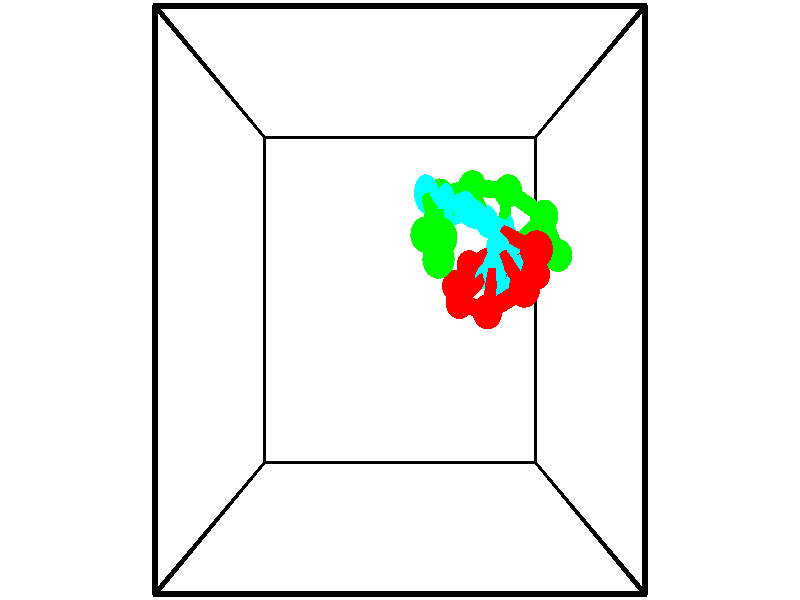 // switches for output
#declare DRAW_BASES = 1; // possible values are 0, 1; only relevant for DNA ribbons
#declare DRAW_BASES_TYPE = 3; // possible values are 1, 2, 3; only relevant for DNA ribbons
#declare DRAW_FOG = 0; // set to 1 to enable fog

#include "colors.inc"

#include "transforms.inc"
background { rgb <1, 1, 1>}

#default {
   normal{
       ripples 0.25
       frequency 0.20
       turbulence 0.2
       lambda 5
   }
	finish {
		phong 0.1
		phong_size 40.
	}
}

// original window dimensions: 1024x640


// camera settings

camera {
	sky <-0, 1, 0>
	up <-0, 1, 0>
	right 1.6 * <1, 0, 0>
	location <2.5, 2.5, 11.1562>
	look_at <2.5, 2.5, 2.5>
	direction <0, 0, -8.6562>
	angle 67.0682
}


# declare cpy_camera_pos = <2.5, 2.5, 11.1562>;
# if (DRAW_FOG = 1)
fog {
	fog_type 2
	up vnormalize(cpy_camera_pos)
	color rgbt<1,1,1,0.3>
	distance 1e-5
	fog_alt 3e-3
	fog_offset 4
}
# end


// LIGHTS

# declare lum = 6;
global_settings {
	ambient_light rgb lum * <0.05, 0.05, 0.05>
	max_trace_level 15
}# declare cpy_direct_light_amount = 0.25;
light_source
{	1000 * <-1, -1, 1>,
	rgb lum * cpy_direct_light_amount
	parallel
}

light_source
{	1000 * <1, 1, -1>,
	rgb lum * cpy_direct_light_amount
	parallel
}

// strand 0

// nucleotide -1

// particle -1
sphere {
	<5.274282, 2.925484, -1.030995> 0.250000
	pigment { color rgbt <1,0,0,0> }
	no_shadow
}
cylinder {
	<4.956223, 2.748573, -1.196949>,  <4.765387, 2.642427, -1.296522>, 0.100000
	pigment { color rgbt <1,0,0,0> }
	no_shadow
}
cylinder {
	<4.956223, 2.748573, -1.196949>,  <5.274282, 2.925484, -1.030995>, 0.100000
	pigment { color rgbt <1,0,0,0> }
	no_shadow
}

// particle -1
sphere {
	<4.956223, 2.748573, -1.196949> 0.100000
	pigment { color rgbt <1,0,0,0> }
	no_shadow
}
sphere {
	0, 1
	scale<0.080000,0.200000,0.300000>
	matrix <-0.472419, 0.022828, 0.881078,
		-0.380210, 0.896588, -0.227091,
		-0.795148, -0.442277, -0.414885,
		4.717678, 2.615890, -1.321415>
	pigment { color rgbt <0,1,1,0> }
	no_shadow
}
cylinder {
	<4.581912, 3.396242, -0.875466>,  <5.274282, 2.925484, -1.030995>, 0.130000
	pigment { color rgbt <1,0,0,0> }
	no_shadow
}

// nucleotide -1

// particle -1
sphere {
	<4.581912, 3.396242, -0.875466> 0.250000
	pigment { color rgbt <1,0,0,0> }
	no_shadow
}
cylinder {
	<4.562725, 2.997288, -0.897091>,  <4.551213, 2.757915, -0.910066>, 0.100000
	pigment { color rgbt <1,0,0,0> }
	no_shadow
}
cylinder {
	<4.562725, 2.997288, -0.897091>,  <4.581912, 3.396242, -0.875466>, 0.100000
	pigment { color rgbt <1,0,0,0> }
	no_shadow
}

// particle -1
sphere {
	<4.562725, 2.997288, -0.897091> 0.100000
	pigment { color rgbt <1,0,0,0> }
	no_shadow
}
sphere {
	0, 1
	scale<0.080000,0.200000,0.300000>
	matrix <-0.437577, -0.027673, 0.898755,
		-0.897901, 0.066767, -0.435105,
		-0.047967, -0.997385, -0.054063,
		4.548335, 2.698072, -0.913310>
	pigment { color rgbt <0,1,1,0> }
	no_shadow
}
cylinder {
	<3.887436, 3.081884, -0.958975>,  <4.581912, 3.396242, -0.875466>, 0.130000
	pigment { color rgbt <1,0,0,0> }
	no_shadow
}

// nucleotide -1

// particle -1
sphere {
	<3.887436, 3.081884, -0.958975> 0.250000
	pigment { color rgbt <1,0,0,0> }
	no_shadow
}
cylinder {
	<4.147968, 2.894299, -0.720366>,  <4.304287, 2.781747, -0.577200>, 0.100000
	pigment { color rgbt <1,0,0,0> }
	no_shadow
}
cylinder {
	<4.147968, 2.894299, -0.720366>,  <3.887436, 3.081884, -0.958975>, 0.100000
	pigment { color rgbt <1,0,0,0> }
	no_shadow
}

// particle -1
sphere {
	<4.147968, 2.894299, -0.720366> 0.100000
	pigment { color rgbt <1,0,0,0> }
	no_shadow
}
sphere {
	0, 1
	scale<0.080000,0.200000,0.300000>
	matrix <-0.514293, 0.305191, 0.801474,
		-0.557917, -0.828812, -0.042405,
		0.651330, -0.468965, 0.596524,
		4.343367, 2.753609, -0.541408>
	pigment { color rgbt <0,1,1,0> }
	no_shadow
}
cylinder {
	<3.554859, 2.726385, -0.395905>,  <3.887436, 3.081884, -0.958975>, 0.130000
	pigment { color rgbt <1,0,0,0> }
	no_shadow
}

// nucleotide -1

// particle -1
sphere {
	<3.554859, 2.726385, -0.395905> 0.250000
	pigment { color rgbt <1,0,0,0> }
	no_shadow
}
cylinder {
	<3.920925, 2.802814, -0.253941>,  <4.140565, 2.848672, -0.168762>, 0.100000
	pigment { color rgbt <1,0,0,0> }
	no_shadow
}
cylinder {
	<3.920925, 2.802814, -0.253941>,  <3.554859, 2.726385, -0.395905>, 0.100000
	pigment { color rgbt <1,0,0,0> }
	no_shadow
}

// particle -1
sphere {
	<3.920925, 2.802814, -0.253941> 0.100000
	pigment { color rgbt <1,0,0,0> }
	no_shadow
}
sphere {
	0, 1
	scale<0.080000,0.200000,0.300000>
	matrix <-0.397426, 0.280817, 0.873610,
		0.067257, -0.940550, 0.332931,
		0.915166, 0.191071, 0.354912,
		4.195475, 2.860137, -0.147467>
	pigment { color rgbt <0,1,1,0> }
	no_shadow
}
cylinder {
	<3.569778, 2.465488, 0.308814>,  <3.554859, 2.726385, -0.395905>, 0.130000
	pigment { color rgbt <1,0,0,0> }
	no_shadow
}

// nucleotide -1

// particle -1
sphere {
	<3.569778, 2.465488, 0.308814> 0.250000
	pigment { color rgbt <1,0,0,0> }
	no_shadow
}
cylinder {
	<3.879654, 2.715801, 0.272480>,  <4.065579, 2.865989, 0.250680>, 0.100000
	pigment { color rgbt <1,0,0,0> }
	no_shadow
}
cylinder {
	<3.879654, 2.715801, 0.272480>,  <3.569778, 2.465488, 0.308814>, 0.100000
	pigment { color rgbt <1,0,0,0> }
	no_shadow
}

// particle -1
sphere {
	<3.879654, 2.715801, 0.272480> 0.100000
	pigment { color rgbt <1,0,0,0> }
	no_shadow
}
sphere {
	0, 1
	scale<0.080000,0.200000,0.300000>
	matrix <-0.195171, 0.373261, 0.906964,
		0.601469, -0.684887, 0.411297,
		0.774689, 0.625784, -0.090835,
		4.112061, 2.903536, 0.245230>
	pigment { color rgbt <0,1,1,0> }
	no_shadow
}
cylinder {
	<3.988743, 2.331746, 0.871499>,  <3.569778, 2.465488, 0.308814>, 0.130000
	pigment { color rgbt <1,0,0,0> }
	no_shadow
}

// nucleotide -1

// particle -1
sphere {
	<3.988743, 2.331746, 0.871499> 0.250000
	pigment { color rgbt <1,0,0,0> }
	no_shadow
}
cylinder {
	<4.069592, 2.704559, 0.751194>,  <4.118101, 2.928248, 0.679011>, 0.100000
	pigment { color rgbt <1,0,0,0> }
	no_shadow
}
cylinder {
	<4.069592, 2.704559, 0.751194>,  <3.988743, 2.331746, 0.871499>, 0.100000
	pigment { color rgbt <1,0,0,0> }
	no_shadow
}

// particle -1
sphere {
	<4.069592, 2.704559, 0.751194> 0.100000
	pigment { color rgbt <1,0,0,0> }
	no_shadow
}
sphere {
	0, 1
	scale<0.080000,0.200000,0.300000>
	matrix <-0.391050, 0.358364, 0.847735,
		0.897901, -0.053731, 0.436905,
		0.202121, 0.932034, -0.300764,
		4.130228, 2.984170, 0.660965>
	pigment { color rgbt <0,1,1,0> }
	no_shadow
}
cylinder {
	<4.514206, 2.646407, 1.369836>,  <3.988743, 2.331746, 0.871499>, 0.130000
	pigment { color rgbt <1,0,0,0> }
	no_shadow
}

// nucleotide -1

// particle -1
sphere {
	<4.514206, 2.646407, 1.369836> 0.250000
	pigment { color rgbt <1,0,0,0> }
	no_shadow
}
cylinder {
	<4.324272, 2.948795, 1.189596>,  <4.210312, 3.130229, 1.081452>, 0.100000
	pigment { color rgbt <1,0,0,0> }
	no_shadow
}
cylinder {
	<4.324272, 2.948795, 1.189596>,  <4.514206, 2.646407, 1.369836>, 0.100000
	pigment { color rgbt <1,0,0,0> }
	no_shadow
}

// particle -1
sphere {
	<4.324272, 2.948795, 1.189596> 0.100000
	pigment { color rgbt <1,0,0,0> }
	no_shadow
}
sphere {
	0, 1
	scale<0.080000,0.200000,0.300000>
	matrix <-0.140881, 0.440105, 0.886826,
		0.868726, 0.484576, -0.102475,
		-0.474834, 0.755972, -0.450599,
		4.181822, 3.175587, 1.054417>
	pigment { color rgbt <0,1,1,0> }
	no_shadow
}
cylinder {
	<4.622281, 3.152200, 1.765427>,  <4.514206, 2.646407, 1.369836>, 0.130000
	pigment { color rgbt <1,0,0,0> }
	no_shadow
}

// nucleotide -1

// particle -1
sphere {
	<4.622281, 3.152200, 1.765427> 0.250000
	pigment { color rgbt <1,0,0,0> }
	no_shadow
}
cylinder {
	<4.335716, 3.315193, 1.538902>,  <4.163777, 3.412989, 1.402987>, 0.100000
	pigment { color rgbt <1,0,0,0> }
	no_shadow
}
cylinder {
	<4.335716, 3.315193, 1.538902>,  <4.622281, 3.152200, 1.765427>, 0.100000
	pigment { color rgbt <1,0,0,0> }
	no_shadow
}

// particle -1
sphere {
	<4.335716, 3.315193, 1.538902> 0.100000
	pigment { color rgbt <1,0,0,0> }
	no_shadow
}
sphere {
	0, 1
	scale<0.080000,0.200000,0.300000>
	matrix <-0.257689, 0.599769, 0.757545,
		0.648344, 0.688647, -0.324678,
		-0.716412, 0.407484, -0.566313,
		4.120792, 3.437438, 1.369008>
	pigment { color rgbt <0,1,1,0> }
	no_shadow
}
// strand 1

// nucleotide -1

// particle -1
sphere {
	<3.080783, 3.254533, 2.402853> 0.250000
	pigment { color rgbt <0,1,0,0> }
	no_shadow
}
cylinder {
	<2.977005, 3.584415, 2.201836>,  <2.914738, 3.782345, 2.081225>, 0.100000
	pigment { color rgbt <0,1,0,0> }
	no_shadow
}
cylinder {
	<2.977005, 3.584415, 2.201836>,  <3.080783, 3.254533, 2.402853>, 0.100000
	pigment { color rgbt <0,1,0,0> }
	no_shadow
}

// particle -1
sphere {
	<2.977005, 3.584415, 2.201836> 0.100000
	pigment { color rgbt <0,1,0,0> }
	no_shadow
}
sphere {
	0, 1
	scale<0.080000,0.200000,0.300000>
	matrix <0.519972, -0.319216, -0.792295,
		-0.813829, -0.466864, -0.346005,
		-0.259444, 0.824705, -0.502544,
		2.899172, 3.831827, 2.051073>
	pigment { color rgbt <0,1,1,0> }
	no_shadow
}
cylinder {
	<3.099568, 3.027107, 1.749312>,  <3.080783, 3.254533, 2.402853>, 0.130000
	pigment { color rgbt <0,1,0,0> }
	no_shadow
}

// nucleotide -1

// particle -1
sphere {
	<3.099568, 3.027107, 1.749312> 0.250000
	pigment { color rgbt <0,1,0,0> }
	no_shadow
}
cylinder {
	<3.147720, 3.424126, 1.741699>,  <3.176612, 3.662337, 1.737131>, 0.100000
	pigment { color rgbt <0,1,0,0> }
	no_shadow
}
cylinder {
	<3.147720, 3.424126, 1.741699>,  <3.099568, 3.027107, 1.749312>, 0.100000
	pigment { color rgbt <0,1,0,0> }
	no_shadow
}

// particle -1
sphere {
	<3.147720, 3.424126, 1.741699> 0.100000
	pigment { color rgbt <0,1,0,0> }
	no_shadow
}
sphere {
	0, 1
	scale<0.080000,0.200000,0.300000>
	matrix <0.692412, -0.097688, -0.714858,
		-0.711389, 0.072877, -0.699010,
		0.120382, 0.992545, -0.019033,
		3.183835, 3.721889, 1.735989>
	pigment { color rgbt <0,1,1,0> }
	no_shadow
}
cylinder {
	<2.923479, 3.406601, 1.099959>,  <3.099568, 3.027107, 1.749312>, 0.130000
	pigment { color rgbt <0,1,0,0> }
	no_shadow
}

// nucleotide -1

// particle -1
sphere {
	<2.923479, 3.406601, 1.099959> 0.250000
	pigment { color rgbt <0,1,0,0> }
	no_shadow
}
cylinder {
	<3.219688, 3.589691, 1.296780>,  <3.397414, 3.699545, 1.414872>, 0.100000
	pigment { color rgbt <0,1,0,0> }
	no_shadow
}
cylinder {
	<3.219688, 3.589691, 1.296780>,  <2.923479, 3.406601, 1.099959>, 0.100000
	pigment { color rgbt <0,1,0,0> }
	no_shadow
}

// particle -1
sphere {
	<3.219688, 3.589691, 1.296780> 0.100000
	pigment { color rgbt <0,1,0,0> }
	no_shadow
}
sphere {
	0, 1
	scale<0.080000,0.200000,0.300000>
	matrix <0.590745, -0.094305, -0.801329,
		-0.320385, 0.884079, -0.340233,
		0.740523, 0.457724, 0.492051,
		3.441845, 3.727008, 1.444395>
	pigment { color rgbt <0,1,1,0> }
	no_shadow
}
cylinder {
	<3.186779, 4.000987, 0.699473>,  <2.923479, 3.406601, 1.099959>, 0.130000
	pigment { color rgbt <0,1,0,0> }
	no_shadow
}

// nucleotide -1

// particle -1
sphere {
	<3.186779, 4.000987, 0.699473> 0.250000
	pigment { color rgbt <0,1,0,0> }
	no_shadow
}
cylinder {
	<3.484459, 3.833851, 0.907925>,  <3.663067, 3.733569, 1.032996>, 0.100000
	pigment { color rgbt <0,1,0,0> }
	no_shadow
}
cylinder {
	<3.484459, 3.833851, 0.907925>,  <3.186779, 4.000987, 0.699473>, 0.100000
	pigment { color rgbt <0,1,0,0> }
	no_shadow
}

// particle -1
sphere {
	<3.484459, 3.833851, 0.907925> 0.100000
	pigment { color rgbt <0,1,0,0> }
	no_shadow
}
sphere {
	0, 1
	scale<0.080000,0.200000,0.300000>
	matrix <0.527461, -0.111062, -0.842289,
		0.409820, 0.901706, 0.137743,
		0.744199, -0.417841, 0.521130,
		3.707719, 3.708499, 1.064264>
	pigment { color rgbt <0,1,1,0> }
	no_shadow
}
cylinder {
	<3.794034, 4.183082, 0.345148>,  <3.186779, 4.000987, 0.699473>, 0.130000
	pigment { color rgbt <0,1,0,0> }
	no_shadow
}

// nucleotide -1

// particle -1
sphere {
	<3.794034, 4.183082, 0.345148> 0.250000
	pigment { color rgbt <0,1,0,0> }
	no_shadow
}
cylinder {
	<3.909470, 3.869457, 0.564953>,  <3.978731, 3.681283, 0.696836>, 0.100000
	pigment { color rgbt <0,1,0,0> }
	no_shadow
}
cylinder {
	<3.909470, 3.869457, 0.564953>,  <3.794034, 4.183082, 0.345148>, 0.100000
	pigment { color rgbt <0,1,0,0> }
	no_shadow
}

// particle -1
sphere {
	<3.909470, 3.869457, 0.564953> 0.100000
	pigment { color rgbt <0,1,0,0> }
	no_shadow
}
sphere {
	0, 1
	scale<0.080000,0.200000,0.300000>
	matrix <0.472634, -0.382469, -0.793936,
		0.832666, 0.488840, 0.260198,
		0.288590, -0.784062, 0.549512,
		3.996047, 3.634239, 0.729806>
	pigment { color rgbt <0,1,1,0> }
	no_shadow
}
cylinder {
	<4.462157, 4.148622, 0.192098>,  <3.794034, 4.183082, 0.345148>, 0.130000
	pigment { color rgbt <0,1,0,0> }
	no_shadow
}

// nucleotide -1

// particle -1
sphere {
	<4.462157, 4.148622, 0.192098> 0.250000
	pigment { color rgbt <0,1,0,0> }
	no_shadow
}
cylinder {
	<4.378334, 3.795311, 0.359863>,  <4.328041, 3.583325, 0.460523>, 0.100000
	pigment { color rgbt <0,1,0,0> }
	no_shadow
}
cylinder {
	<4.378334, 3.795311, 0.359863>,  <4.462157, 4.148622, 0.192098>, 0.100000
	pigment { color rgbt <0,1,0,0> }
	no_shadow
}

// particle -1
sphere {
	<4.378334, 3.795311, 0.359863> 0.100000
	pigment { color rgbt <0,1,0,0> }
	no_shadow
}
sphere {
	0, 1
	scale<0.080000,0.200000,0.300000>
	matrix <0.331584, -0.467716, -0.819325,
		0.919858, -0.032624, 0.390893,
		-0.209557, -0.883277, 0.419414,
		4.315467, 3.530328, 0.485688>
	pigment { color rgbt <0,1,1,0> }
	no_shadow
}
cylinder {
	<5.109196, 3.765892, 0.212991>,  <4.462157, 4.148622, 0.192098>, 0.130000
	pigment { color rgbt <0,1,0,0> }
	no_shadow
}

// nucleotide -1

// particle -1
sphere {
	<5.109196, 3.765892, 0.212991> 0.250000
	pigment { color rgbt <0,1,0,0> }
	no_shadow
}
cylinder {
	<4.793785, 3.519978, 0.206482>,  <4.604539, 3.372429, 0.202577>, 0.100000
	pigment { color rgbt <0,1,0,0> }
	no_shadow
}
cylinder {
	<4.793785, 3.519978, 0.206482>,  <5.109196, 3.765892, 0.212991>, 0.100000
	pigment { color rgbt <0,1,0,0> }
	no_shadow
}

// particle -1
sphere {
	<4.793785, 3.519978, 0.206482> 0.100000
	pigment { color rgbt <0,1,0,0> }
	no_shadow
}
sphere {
	0, 1
	scale<0.080000,0.200000,0.300000>
	matrix <0.431061, -0.533620, -0.727624,
		0.438650, -0.580764, 0.685784,
		-0.788526, -0.614786, -0.016272,
		4.557227, 3.335542, 0.201600>
	pigment { color rgbt <0,1,1,0> }
	no_shadow
}
cylinder {
	<5.400669, 3.180745, 0.082129>,  <5.109196, 3.765892, 0.212991>, 0.130000
	pigment { color rgbt <0,1,0,0> }
	no_shadow
}

// nucleotide -1

// particle -1
sphere {
	<5.400669, 3.180745, 0.082129> 0.250000
	pigment { color rgbt <0,1,0,0> }
	no_shadow
}
cylinder {
	<5.015724, 3.093662, 0.017059>,  <4.784757, 3.041413, -0.021983>, 0.100000
	pigment { color rgbt <0,1,0,0> }
	no_shadow
}
cylinder {
	<5.015724, 3.093662, 0.017059>,  <5.400669, 3.180745, 0.082129>, 0.100000
	pigment { color rgbt <0,1,0,0> }
	no_shadow
}

// particle -1
sphere {
	<5.015724, 3.093662, 0.017059> 0.100000
	pigment { color rgbt <0,1,0,0> }
	no_shadow
}
sphere {
	0, 1
	scale<0.080000,0.200000,0.300000>
	matrix <0.248546, -0.462919, -0.850841,
		0.109928, -0.859250, 0.499605,
		-0.962362, -0.217706, -0.162675,
		4.727015, 3.028351, -0.031743>
	pigment { color rgbt <0,1,1,0> }
	no_shadow
}
// box output
cylinder {
	<0.000000, 0.000000, 0.000000>,  <5.000000, 0.000000, 0.000000>, 0.025000
	pigment { color rgbt <0,0,0,0> }
	no_shadow
}
cylinder {
	<0.000000, 0.000000, 0.000000>,  <0.000000, 5.000000, 0.000000>, 0.025000
	pigment { color rgbt <0,0,0,0> }
	no_shadow
}
cylinder {
	<0.000000, 0.000000, 0.000000>,  <0.000000, 0.000000, 5.000000>, 0.025000
	pigment { color rgbt <0,0,0,0> }
	no_shadow
}
cylinder {
	<5.000000, 5.000000, 5.000000>,  <0.000000, 5.000000, 5.000000>, 0.025000
	pigment { color rgbt <0,0,0,0> }
	no_shadow
}
cylinder {
	<5.000000, 5.000000, 5.000000>,  <5.000000, 0.000000, 5.000000>, 0.025000
	pigment { color rgbt <0,0,0,0> }
	no_shadow
}
cylinder {
	<5.000000, 5.000000, 5.000000>,  <5.000000, 5.000000, 0.000000>, 0.025000
	pigment { color rgbt <0,0,0,0> }
	no_shadow
}
cylinder {
	<0.000000, 0.000000, 5.000000>,  <0.000000, 5.000000, 5.000000>, 0.025000
	pigment { color rgbt <0,0,0,0> }
	no_shadow
}
cylinder {
	<0.000000, 0.000000, 5.000000>,  <5.000000, 0.000000, 5.000000>, 0.025000
	pigment { color rgbt <0,0,0,0> }
	no_shadow
}
cylinder {
	<5.000000, 5.000000, 0.000000>,  <0.000000, 5.000000, 0.000000>, 0.025000
	pigment { color rgbt <0,0,0,0> }
	no_shadow
}
cylinder {
	<5.000000, 5.000000, 0.000000>,  <5.000000, 0.000000, 0.000000>, 0.025000
	pigment { color rgbt <0,0,0,0> }
	no_shadow
}
cylinder {
	<5.000000, 0.000000, 5.000000>,  <5.000000, 0.000000, 0.000000>, 0.025000
	pigment { color rgbt <0,0,0,0> }
	no_shadow
}
cylinder {
	<0.000000, 5.000000, 0.000000>,  <0.000000, 5.000000, 5.000000>, 0.025000
	pigment { color rgbt <0,0,0,0> }
	no_shadow
}
// end of box output
